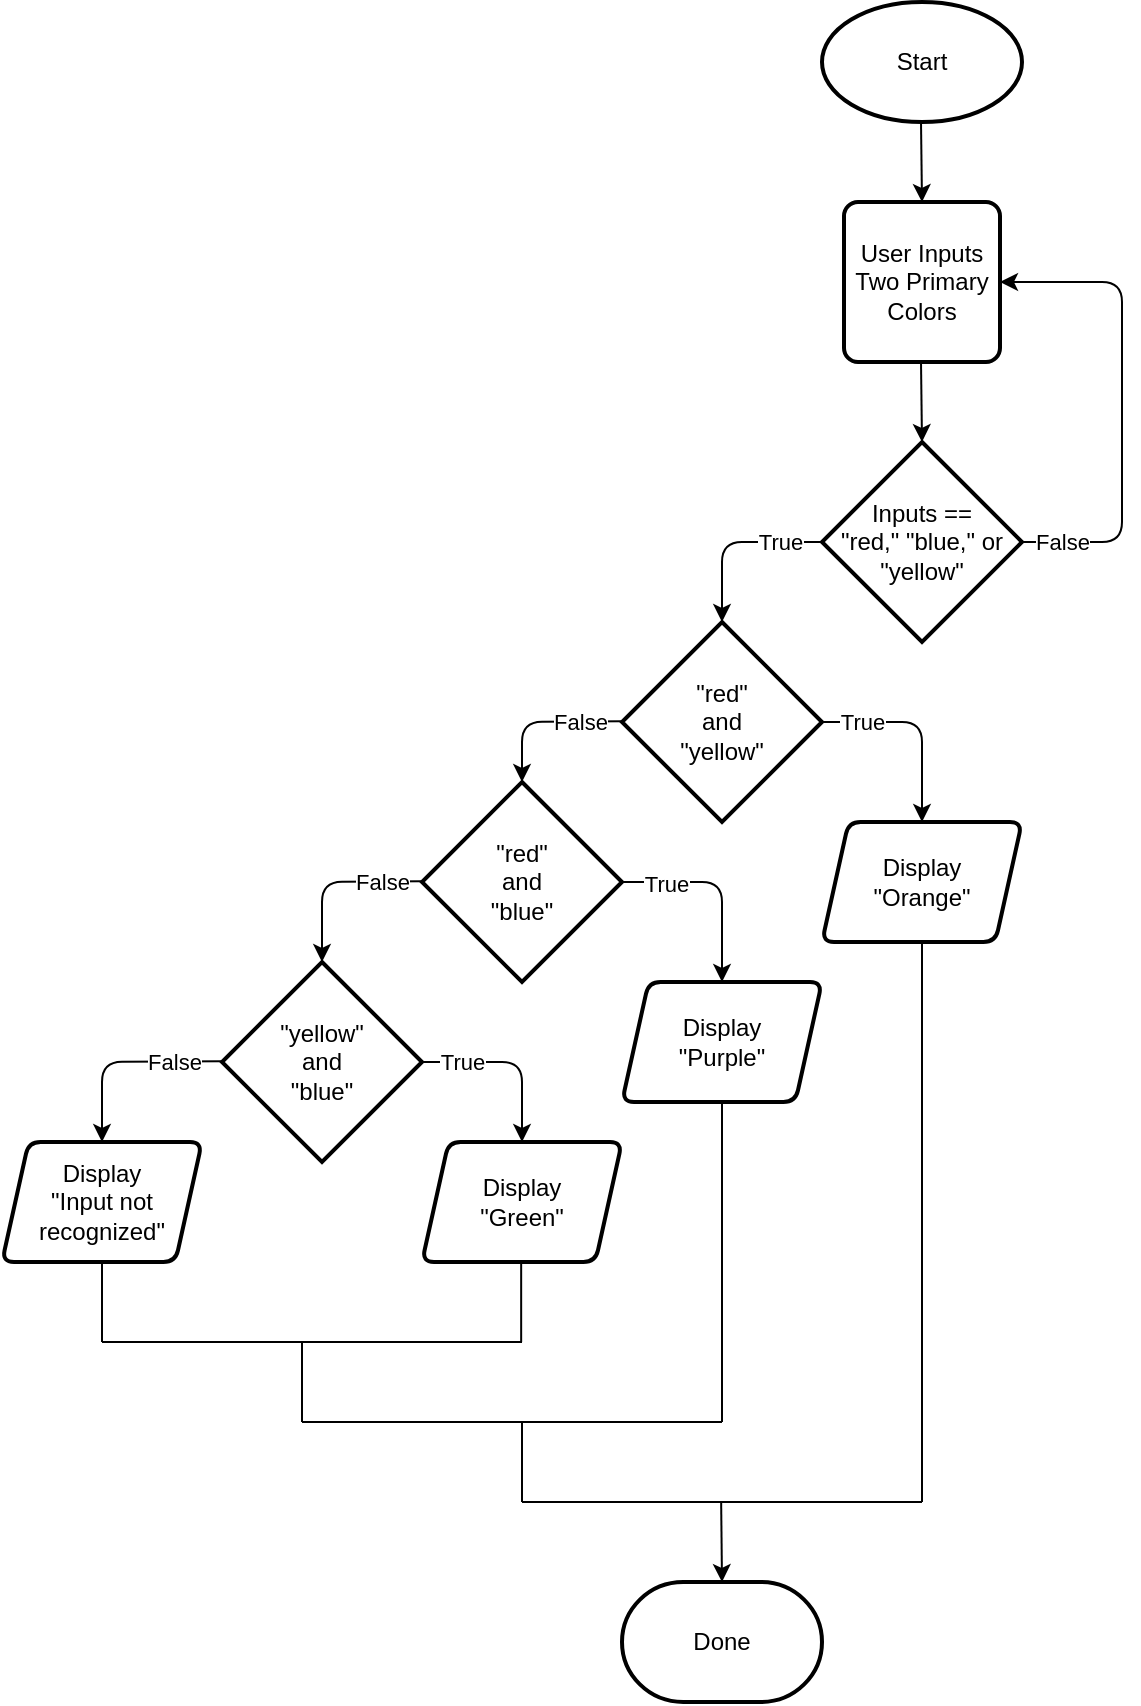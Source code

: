 <mxfile version="13.3.5"><diagram id="C5RBs43oDa-KdzZeNtuy" name="Page-1"><mxGraphModel dx="2002" dy="1154" grid="1" gridSize="10" guides="1" tooltips="1" connect="1" arrows="1" fold="1" page="1" pageScale="1" pageWidth="827" pageHeight="1169" math="0" shadow="0"><root><mxCell id="WIyWlLk6GJQsqaUBKTNV-0"/><mxCell id="WIyWlLk6GJQsqaUBKTNV-1" parent="WIyWlLk6GJQsqaUBKTNV-0"/><mxCell id="1Z0MEW0wQ4hle15L3_oy-32" value="Start" style="strokeWidth=2;html=1;shape=mxgraph.flowchart.start_1;whiteSpace=wrap;" vertex="1" parent="WIyWlLk6GJQsqaUBKTNV-1"><mxGeometry x="600" y="50" width="100" height="60" as="geometry"/></mxCell><mxCell id="1Z0MEW0wQ4hle15L3_oy-34" value="Inputs == &lt;br&gt;&quot;red,&quot; &quot;blue,&quot; or &quot;yellow&quot;" style="strokeWidth=2;html=1;shape=mxgraph.flowchart.decision;whiteSpace=wrap;" vertex="1" parent="WIyWlLk6GJQsqaUBKTNV-1"><mxGeometry x="600" y="270" width="100" height="100" as="geometry"/></mxCell><mxCell id="1Z0MEW0wQ4hle15L3_oy-35" value="" style="endArrow=classic;html=1;exitX=0;exitY=0.5;exitDx=0;exitDy=0;exitPerimeter=0;" edge="1" parent="WIyWlLk6GJQsqaUBKTNV-1" source="1Z0MEW0wQ4hle15L3_oy-34"><mxGeometry width="50" height="50" relative="1" as="geometry"><mxPoint x="300" y="361" as="sourcePoint"/><mxPoint x="550" y="360" as="targetPoint"/><Array as="points"><mxPoint x="550" y="320"/></Array></mxGeometry></mxCell><mxCell id="1Z0MEW0wQ4hle15L3_oy-42" value="True" style="edgeLabel;html=1;align=center;verticalAlign=middle;resizable=0;points=[];" vertex="1" connectable="0" parent="1Z0MEW0wQ4hle15L3_oy-35"><mxGeometry x="-0.696" y="1" relative="1" as="geometry"><mxPoint x="-7.5" y="-1" as="offset"/></mxGeometry></mxCell><mxCell id="1Z0MEW0wQ4hle15L3_oy-36" value="" style="endArrow=classic;html=1;exitX=1;exitY=0.5;exitDx=0;exitDy=0;exitPerimeter=0;entryX=1;entryY=0.5;entryDx=0;entryDy=0;" edge="1" parent="WIyWlLk6GJQsqaUBKTNV-1" source="1Z0MEW0wQ4hle15L3_oy-34" target="1Z0MEW0wQ4hle15L3_oy-39"><mxGeometry width="50" height="50" relative="1" as="geometry"><mxPoint x="700" y="320" as="sourcePoint"/><mxPoint x="750" y="180" as="targetPoint"/><Array as="points"><mxPoint x="750" y="320"/><mxPoint x="750" y="190"/></Array></mxGeometry></mxCell><mxCell id="1Z0MEW0wQ4hle15L3_oy-41" value="False" style="edgeLabel;html=1;align=center;verticalAlign=middle;resizable=0;points=[];" vertex="1" connectable="0" parent="1Z0MEW0wQ4hle15L3_oy-36"><mxGeometry x="-0.676" y="1" relative="1" as="geometry"><mxPoint x="-19.17" y="1" as="offset"/></mxGeometry></mxCell><mxCell id="1Z0MEW0wQ4hle15L3_oy-37" value="" style="endArrow=classic;html=1;" edge="1" parent="WIyWlLk6GJQsqaUBKTNV-1"><mxGeometry width="50" height="50" relative="1" as="geometry"><mxPoint x="649.5" y="110" as="sourcePoint"/><mxPoint x="650" y="150" as="targetPoint"/></mxGeometry></mxCell><mxCell id="1Z0MEW0wQ4hle15L3_oy-39" value="User Inputs Two Primary Colors" style="rounded=1;whiteSpace=wrap;html=1;absoluteArcSize=1;arcSize=14;strokeWidth=2;" vertex="1" parent="WIyWlLk6GJQsqaUBKTNV-1"><mxGeometry x="611" y="150" width="78" height="80" as="geometry"/></mxCell><mxCell id="1Z0MEW0wQ4hle15L3_oy-40" value="" style="endArrow=classic;html=1;entryX=0.5;entryY=0;entryDx=0;entryDy=0;entryPerimeter=0;" edge="1" parent="WIyWlLk6GJQsqaUBKTNV-1" target="1Z0MEW0wQ4hle15L3_oy-34"><mxGeometry width="50" height="50" relative="1" as="geometry"><mxPoint x="649.5" y="230" as="sourcePoint"/><mxPoint x="650" y="250" as="targetPoint"/></mxGeometry></mxCell><mxCell id="1Z0MEW0wQ4hle15L3_oy-43" value="&quot;red&quot; &lt;br&gt;and &lt;br&gt;&quot;yellow&quot;" style="strokeWidth=2;html=1;shape=mxgraph.flowchart.decision;whiteSpace=wrap;" vertex="1" parent="WIyWlLk6GJQsqaUBKTNV-1"><mxGeometry x="500" y="360" width="100" height="100" as="geometry"/></mxCell><mxCell id="1Z0MEW0wQ4hle15L3_oy-44" value="" style="endArrow=classic;html=1;" edge="1" parent="WIyWlLk6GJQsqaUBKTNV-1"><mxGeometry width="50" height="50" relative="1" as="geometry"><mxPoint x="500" y="409.58" as="sourcePoint"/><mxPoint x="450" y="440" as="targetPoint"/><Array as="points"><mxPoint x="450" y="410"/></Array></mxGeometry></mxCell><mxCell id="1Z0MEW0wQ4hle15L3_oy-45" value="False" style="edgeLabel;html=1;align=center;verticalAlign=middle;resizable=0;points=[];" vertex="1" connectable="0" parent="1Z0MEW0wQ4hle15L3_oy-44"><mxGeometry x="-0.7" relative="1" as="geometry"><mxPoint x="-9.17" y="0.32" as="offset"/></mxGeometry></mxCell><mxCell id="1Z0MEW0wQ4hle15L3_oy-46" value="&quot;red&quot;&lt;br&gt;and&lt;br&gt;&quot;blue&quot;" style="strokeWidth=2;html=1;shape=mxgraph.flowchart.decision;whiteSpace=wrap;" vertex="1" parent="WIyWlLk6GJQsqaUBKTNV-1"><mxGeometry x="400" y="440" width="100" height="100" as="geometry"/></mxCell><mxCell id="1Z0MEW0wQ4hle15L3_oy-47" value="" style="endArrow=classic;html=1;" edge="1" parent="WIyWlLk6GJQsqaUBKTNV-1"><mxGeometry width="50" height="50" relative="1" as="geometry"><mxPoint x="400" y="489.58" as="sourcePoint"/><mxPoint x="350" y="530" as="targetPoint"/><Array as="points"><mxPoint x="350" y="490"/></Array></mxGeometry></mxCell><mxCell id="1Z0MEW0wQ4hle15L3_oy-48" value="False" style="edgeLabel;html=1;align=center;verticalAlign=middle;resizable=0;points=[];" vertex="1" connectable="0" parent="1Z0MEW0wQ4hle15L3_oy-47"><mxGeometry x="-0.693" relative="1" as="geometry"><mxPoint x="-5.83" y="0.3" as="offset"/></mxGeometry></mxCell><mxCell id="1Z0MEW0wQ4hle15L3_oy-49" value="&quot;yellow&quot;&lt;br&gt;and&lt;br&gt;&quot;blue&quot;" style="strokeWidth=2;html=1;shape=mxgraph.flowchart.decision;whiteSpace=wrap;" vertex="1" parent="WIyWlLk6GJQsqaUBKTNV-1"><mxGeometry x="300" y="530" width="100" height="100" as="geometry"/></mxCell><mxCell id="1Z0MEW0wQ4hle15L3_oy-50" value="" style="endArrow=classic;html=1;" edge="1" parent="WIyWlLk6GJQsqaUBKTNV-1"><mxGeometry width="50" height="50" relative="1" as="geometry"><mxPoint x="300" y="579.58" as="sourcePoint"/><mxPoint x="240" y="620" as="targetPoint"/><Array as="points"><mxPoint x="240" y="580"/></Array></mxGeometry></mxCell><mxCell id="1Z0MEW0wQ4hle15L3_oy-51" value="False" style="edgeLabel;html=1;align=center;verticalAlign=middle;resizable=0;points=[];" vertex="1" connectable="0" parent="1Z0MEW0wQ4hle15L3_oy-50"><mxGeometry x="-0.793" y="2" relative="1" as="geometry"><mxPoint x="-14.18" y="-1.69" as="offset"/></mxGeometry></mxCell><mxCell id="1Z0MEW0wQ4hle15L3_oy-52" value="" style="endArrow=classic;html=1;exitX=1;exitY=0.5;exitDx=0;exitDy=0;exitPerimeter=0;" edge="1" parent="WIyWlLk6GJQsqaUBKTNV-1" source="1Z0MEW0wQ4hle15L3_oy-43"><mxGeometry width="50" height="50" relative="1" as="geometry"><mxPoint x="630.0" y="420" as="sourcePoint"/><mxPoint x="650" y="460" as="targetPoint"/><Array as="points"><mxPoint x="650" y="410"/></Array></mxGeometry></mxCell><mxCell id="1Z0MEW0wQ4hle15L3_oy-83" value="True" style="edgeLabel;html=1;align=center;verticalAlign=middle;resizable=0;points=[];" vertex="1" connectable="0" parent="1Z0MEW0wQ4hle15L3_oy-52"><mxGeometry x="-0.64" y="-1" relative="1" as="geometry"><mxPoint x="2.07" y="-1" as="offset"/></mxGeometry></mxCell><mxCell id="1Z0MEW0wQ4hle15L3_oy-53" value="Display&lt;br&gt;&quot;Orange&quot;" style="shape=parallelogram;html=1;strokeWidth=2;perimeter=parallelogramPerimeter;whiteSpace=wrap;rounded=1;arcSize=12;size=0.133;" vertex="1" parent="WIyWlLk6GJQsqaUBKTNV-1"><mxGeometry x="600" y="460" width="100" height="60" as="geometry"/></mxCell><mxCell id="1Z0MEW0wQ4hle15L3_oy-54" value="" style="endArrow=classic;html=1;exitX=1;exitY=0.5;exitDx=0;exitDy=0;exitPerimeter=0;" edge="1" parent="WIyWlLk6GJQsqaUBKTNV-1"><mxGeometry width="50" height="50" relative="1" as="geometry"><mxPoint x="500" y="490" as="sourcePoint"/><mxPoint x="550" y="540" as="targetPoint"/><Array as="points"><mxPoint x="550" y="490"/></Array></mxGeometry></mxCell><mxCell id="1Z0MEW0wQ4hle15L3_oy-82" value="True" style="edgeLabel;html=1;align=center;verticalAlign=middle;resizable=0;points=[];" vertex="1" connectable="0" parent="1Z0MEW0wQ4hle15L3_oy-54"><mxGeometry x="-0.573" y="-1" relative="1" as="geometry"><mxPoint as="offset"/></mxGeometry></mxCell><mxCell id="1Z0MEW0wQ4hle15L3_oy-55" value="Display&lt;br&gt;&quot;Purple&quot;" style="shape=parallelogram;html=1;strokeWidth=2;perimeter=parallelogramPerimeter;whiteSpace=wrap;rounded=1;arcSize=12;size=0.133;" vertex="1" parent="WIyWlLk6GJQsqaUBKTNV-1"><mxGeometry x="500" y="540" width="100" height="60" as="geometry"/></mxCell><mxCell id="1Z0MEW0wQ4hle15L3_oy-56" value="Display&lt;br&gt;&quot;Green&quot;" style="shape=parallelogram;html=1;strokeWidth=2;perimeter=parallelogramPerimeter;whiteSpace=wrap;rounded=1;arcSize=12;size=0.133;" vertex="1" parent="WIyWlLk6GJQsqaUBKTNV-1"><mxGeometry x="400" y="620" width="100" height="60" as="geometry"/></mxCell><mxCell id="1Z0MEW0wQ4hle15L3_oy-57" value="" style="endArrow=classic;html=1;exitX=1;exitY=0.5;exitDx=0;exitDy=0;exitPerimeter=0;" edge="1" parent="WIyWlLk6GJQsqaUBKTNV-1"><mxGeometry width="50" height="50" relative="1" as="geometry"><mxPoint x="400" y="580" as="sourcePoint"/><mxPoint x="450" y="620" as="targetPoint"/><Array as="points"><mxPoint x="450" y="580"/></Array></mxGeometry></mxCell><mxCell id="1Z0MEW0wQ4hle15L3_oy-81" value="True" style="edgeLabel;html=1;align=center;verticalAlign=middle;resizable=0;points=[];" vertex="1" connectable="0" parent="1Z0MEW0wQ4hle15L3_oy-57"><mxGeometry x="-0.641" y="1" relative="1" as="geometry"><mxPoint x="4.17" y="1" as="offset"/></mxGeometry></mxCell><mxCell id="1Z0MEW0wQ4hle15L3_oy-60" value="Display&lt;br&gt;&quot;Input not&lt;br&gt;recognized&quot;" style="shape=parallelogram;html=1;strokeWidth=2;perimeter=parallelogramPerimeter;whiteSpace=wrap;rounded=1;arcSize=12;size=0.133;" vertex="1" parent="WIyWlLk6GJQsqaUBKTNV-1"><mxGeometry x="190" y="620" width="100" height="60" as="geometry"/></mxCell><mxCell id="1Z0MEW0wQ4hle15L3_oy-63" value="" style="endArrow=none;html=1;entryX=0.5;entryY=1;entryDx=0;entryDy=0;" edge="1" parent="WIyWlLk6GJQsqaUBKTNV-1" target="1Z0MEW0wQ4hle15L3_oy-60"><mxGeometry width="50" height="50" relative="1" as="geometry"><mxPoint x="240" y="720" as="sourcePoint"/><mxPoint x="265" y="700" as="targetPoint"/></mxGeometry></mxCell><mxCell id="1Z0MEW0wQ4hle15L3_oy-64" value="" style="endArrow=none;html=1;entryX=0.5;entryY=1;entryDx=0;entryDy=0;" edge="1" parent="WIyWlLk6GJQsqaUBKTNV-1"><mxGeometry width="50" height="50" relative="1" as="geometry"><mxPoint x="449.58" y="720" as="sourcePoint"/><mxPoint x="449.58" y="680" as="targetPoint"/></mxGeometry></mxCell><mxCell id="1Z0MEW0wQ4hle15L3_oy-68" value="" style="endArrow=none;html=1;" edge="1" parent="WIyWlLk6GJQsqaUBKTNV-1"><mxGeometry width="50" height="50" relative="1" as="geometry"><mxPoint x="240" y="720" as="sourcePoint"/><mxPoint x="450" y="720" as="targetPoint"/></mxGeometry></mxCell><mxCell id="1Z0MEW0wQ4hle15L3_oy-70" value="" style="endArrow=none;html=1;" edge="1" parent="WIyWlLk6GJQsqaUBKTNV-1"><mxGeometry width="50" height="50" relative="1" as="geometry"><mxPoint x="340" y="760" as="sourcePoint"/><mxPoint x="340" y="720" as="targetPoint"/></mxGeometry></mxCell><mxCell id="1Z0MEW0wQ4hle15L3_oy-71" value="" style="endArrow=none;html=1;" edge="1" parent="WIyWlLk6GJQsqaUBKTNV-1"><mxGeometry width="50" height="50" relative="1" as="geometry"><mxPoint x="340" y="760" as="sourcePoint"/><mxPoint x="550" y="760" as="targetPoint"/></mxGeometry></mxCell><mxCell id="1Z0MEW0wQ4hle15L3_oy-72" value="" style="endArrow=none;html=1;entryX=0.5;entryY=1;entryDx=0;entryDy=0;" edge="1" parent="WIyWlLk6GJQsqaUBKTNV-1" target="1Z0MEW0wQ4hle15L3_oy-55"><mxGeometry width="50" height="50" relative="1" as="geometry"><mxPoint x="550" y="760" as="sourcePoint"/><mxPoint x="720" y="670.0" as="targetPoint"/></mxGeometry></mxCell><mxCell id="1Z0MEW0wQ4hle15L3_oy-74" value="" style="endArrow=none;html=1;" edge="1" parent="WIyWlLk6GJQsqaUBKTNV-1"><mxGeometry width="50" height="50" relative="1" as="geometry"><mxPoint x="450" y="800" as="sourcePoint"/><mxPoint x="450" y="760" as="targetPoint"/></mxGeometry></mxCell><mxCell id="1Z0MEW0wQ4hle15L3_oy-75" value="" style="endArrow=none;html=1;" edge="1" parent="WIyWlLk6GJQsqaUBKTNV-1"><mxGeometry width="50" height="50" relative="1" as="geometry"><mxPoint x="450" y="800" as="sourcePoint"/><mxPoint x="650" y="800" as="targetPoint"/></mxGeometry></mxCell><mxCell id="1Z0MEW0wQ4hle15L3_oy-76" value="" style="endArrow=none;html=1;entryX=0.5;entryY=1;entryDx=0;entryDy=0;" edge="1" parent="WIyWlLk6GJQsqaUBKTNV-1" target="1Z0MEW0wQ4hle15L3_oy-53"><mxGeometry width="50" height="50" relative="1" as="geometry"><mxPoint x="650" y="800" as="sourcePoint"/><mxPoint x="700" y="690" as="targetPoint"/></mxGeometry></mxCell><mxCell id="1Z0MEW0wQ4hle15L3_oy-79" value="" style="endArrow=classic;html=1;" edge="1" parent="WIyWlLk6GJQsqaUBKTNV-1"><mxGeometry width="50" height="50" relative="1" as="geometry"><mxPoint x="549.58" y="800" as="sourcePoint"/><mxPoint x="550" y="840" as="targetPoint"/></mxGeometry></mxCell><mxCell id="1Z0MEW0wQ4hle15L3_oy-80" value="Done" style="strokeWidth=2;html=1;shape=mxgraph.flowchart.terminator;whiteSpace=wrap;" vertex="1" parent="WIyWlLk6GJQsqaUBKTNV-1"><mxGeometry x="500" y="840" width="100" height="60" as="geometry"/></mxCell></root></mxGraphModel></diagram></mxfile>